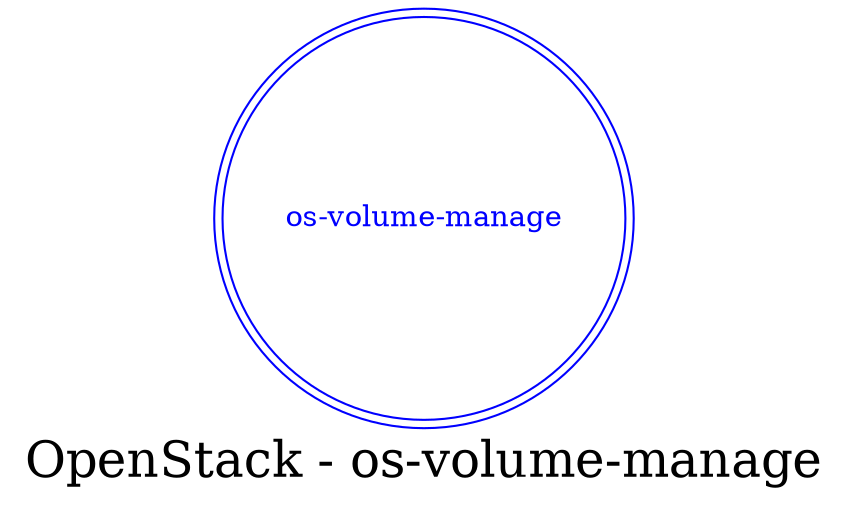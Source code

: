 digraph LexiconGraph {
graph[label="OpenStack - os-volume-manage", fontsize=24]
splines=true
"os-volume-manage" [color=blue, fontcolor=blue, shape=doublecircle]
}
